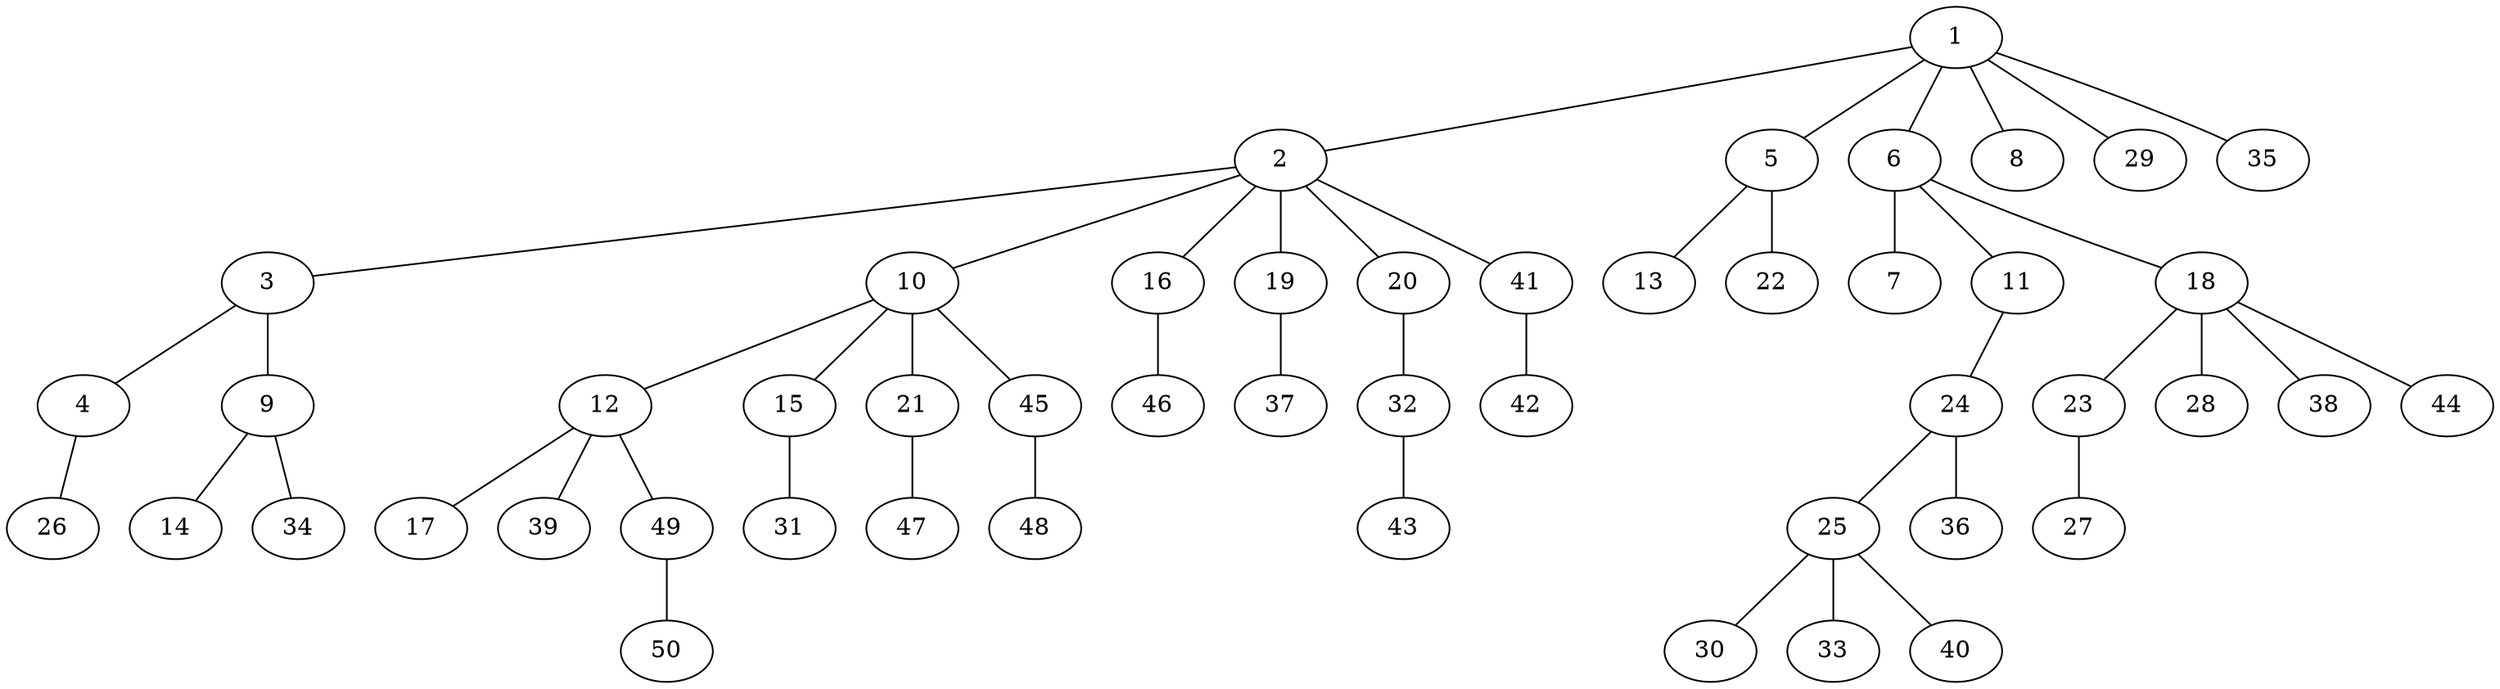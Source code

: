 graph graphname {1--2
1--5
1--6
1--8
1--29
1--35
2--3
2--10
2--16
2--19
2--20
2--41
3--4
3--9
4--26
5--13
5--22
6--7
6--11
6--18
9--14
9--34
10--12
10--15
10--21
10--45
11--24
12--17
12--39
12--49
15--31
16--46
18--23
18--28
18--38
18--44
19--37
20--32
21--47
23--27
24--25
24--36
25--30
25--33
25--40
32--43
41--42
45--48
49--50
}